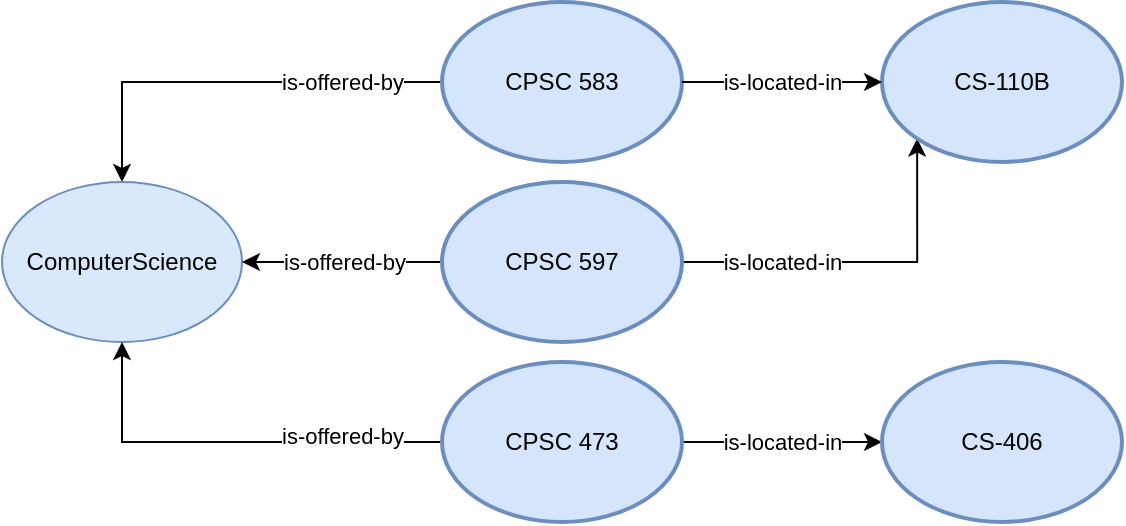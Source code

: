 <mxfile version="22.0.8" type="device">
  <diagram name="Page-1" id="gbUz1qCO6Sr_HAIddtB2">
    <mxGraphModel dx="784" dy="707" grid="1" gridSize="10" guides="1" tooltips="1" connect="1" arrows="1" fold="1" page="1" pageScale="1" pageWidth="850" pageHeight="1100" math="0" shadow="0">
      <root>
        <mxCell id="0" />
        <mxCell id="1" parent="0" />
        <mxCell id="Ow_wxtxYFyj_XZS8erMU-26" style="edgeStyle=orthogonalEdgeStyle;rounded=0;orthogonalLoop=1;jettySize=auto;html=1;entryX=0.5;entryY=0;entryDx=0;entryDy=0;" edge="1" parent="1" source="Ow_wxtxYFyj_XZS8erMU-1" target="Ow_wxtxYFyj_XZS8erMU-7">
          <mxGeometry relative="1" as="geometry" />
        </mxCell>
        <mxCell id="Ow_wxtxYFyj_XZS8erMU-29" value="is-offered-by" style="edgeLabel;html=1;align=center;verticalAlign=middle;resizable=0;points=[];" vertex="1" connectable="0" parent="Ow_wxtxYFyj_XZS8erMU-26">
          <mxGeometry x="-0.387" y="1" relative="1" as="geometry">
            <mxPoint x="14" y="-1" as="offset" />
          </mxGeometry>
        </mxCell>
        <mxCell id="Ow_wxtxYFyj_XZS8erMU-1" value="CPSC 583" style="ellipse;whiteSpace=wrap;html=1;fillColor=#d5e5fb;strokeColor=#6c8ebf;strokeWidth=2;" vertex="1" parent="1">
          <mxGeometry x="260" y="230" width="120" height="80" as="geometry" />
        </mxCell>
        <mxCell id="Ow_wxtxYFyj_XZS8erMU-7" value="ComputerScience" style="ellipse;whiteSpace=wrap;html=1;fillColor=#dae8fc;strokeColor=#6c8ebf;" vertex="1" parent="1">
          <mxGeometry x="40" y="320" width="120" height="80" as="geometry" />
        </mxCell>
        <mxCell id="Ow_wxtxYFyj_XZS8erMU-24" style="edgeStyle=orthogonalEdgeStyle;rounded=0;orthogonalLoop=1;jettySize=auto;html=1;entryX=0;entryY=1;entryDx=0;entryDy=0;" edge="1" parent="1" source="Ow_wxtxYFyj_XZS8erMU-8" target="Ow_wxtxYFyj_XZS8erMU-10">
          <mxGeometry relative="1" as="geometry" />
        </mxCell>
        <mxCell id="Ow_wxtxYFyj_XZS8erMU-25" value="is-located-in" style="edgeLabel;html=1;align=center;verticalAlign=middle;resizable=0;points=[];" vertex="1" connectable="0" parent="Ow_wxtxYFyj_XZS8erMU-24">
          <mxGeometry x="-0.644" y="1" relative="1" as="geometry">
            <mxPoint x="18" y="1" as="offset" />
          </mxGeometry>
        </mxCell>
        <mxCell id="Ow_wxtxYFyj_XZS8erMU-28" style="edgeStyle=orthogonalEdgeStyle;rounded=0;orthogonalLoop=1;jettySize=auto;html=1;entryX=1;entryY=0.5;entryDx=0;entryDy=0;" edge="1" parent="1" source="Ow_wxtxYFyj_XZS8erMU-8" target="Ow_wxtxYFyj_XZS8erMU-7">
          <mxGeometry relative="1" as="geometry" />
        </mxCell>
        <mxCell id="Ow_wxtxYFyj_XZS8erMU-30" value="is-offered-by" style="edgeLabel;html=1;align=center;verticalAlign=middle;resizable=0;points=[];" vertex="1" connectable="0" parent="Ow_wxtxYFyj_XZS8erMU-28">
          <mxGeometry x="-0.086" y="-4" relative="1" as="geometry">
            <mxPoint x="-4" y="4" as="offset" />
          </mxGeometry>
        </mxCell>
        <mxCell id="Ow_wxtxYFyj_XZS8erMU-8" value="CPSC 597" style="ellipse;whiteSpace=wrap;html=1;fillColor=#d5e5fb;strokeColor=#6c8ebf;strokeWidth=2;" vertex="1" parent="1">
          <mxGeometry x="260" y="320" width="120" height="80" as="geometry" />
        </mxCell>
        <mxCell id="Ow_wxtxYFyj_XZS8erMU-17" style="edgeStyle=orthogonalEdgeStyle;rounded=0;orthogonalLoop=1;jettySize=auto;html=1;entryX=0;entryY=0.5;entryDx=0;entryDy=0;" edge="1" parent="1" source="Ow_wxtxYFyj_XZS8erMU-9" target="Ow_wxtxYFyj_XZS8erMU-12">
          <mxGeometry relative="1" as="geometry" />
        </mxCell>
        <mxCell id="Ow_wxtxYFyj_XZS8erMU-23" value="is-located-in" style="edgeLabel;html=1;align=center;verticalAlign=middle;resizable=0;points=[];" vertex="1" connectable="0" parent="Ow_wxtxYFyj_XZS8erMU-17">
          <mxGeometry x="-0.244" y="-2" relative="1" as="geometry">
            <mxPoint x="12" y="-2" as="offset" />
          </mxGeometry>
        </mxCell>
        <mxCell id="Ow_wxtxYFyj_XZS8erMU-27" style="edgeStyle=orthogonalEdgeStyle;rounded=0;orthogonalLoop=1;jettySize=auto;html=1;entryX=0.5;entryY=1;entryDx=0;entryDy=0;" edge="1" parent="1" source="Ow_wxtxYFyj_XZS8erMU-9" target="Ow_wxtxYFyj_XZS8erMU-7">
          <mxGeometry relative="1" as="geometry" />
        </mxCell>
        <mxCell id="Ow_wxtxYFyj_XZS8erMU-31" value="is-offered-by" style="edgeLabel;html=1;align=center;verticalAlign=middle;resizable=0;points=[];" vertex="1" connectable="0" parent="Ow_wxtxYFyj_XZS8erMU-27">
          <mxGeometry x="-0.43" y="-3" relative="1" as="geometry">
            <mxPoint x="10" as="offset" />
          </mxGeometry>
        </mxCell>
        <mxCell id="Ow_wxtxYFyj_XZS8erMU-9" value="CPSC 473" style="ellipse;whiteSpace=wrap;html=1;fillColor=#d5e5fb;strokeColor=#6c8ebf;strokeWidth=2;" vertex="1" parent="1">
          <mxGeometry x="260" y="410" width="120" height="80" as="geometry" />
        </mxCell>
        <mxCell id="Ow_wxtxYFyj_XZS8erMU-10" value="CS-110B" style="ellipse;whiteSpace=wrap;html=1;fillColor=#d5e5fb;strokeColor=#6c8ebf;strokeWidth=2;" vertex="1" parent="1">
          <mxGeometry x="480" y="230" width="120" height="80" as="geometry" />
        </mxCell>
        <mxCell id="Ow_wxtxYFyj_XZS8erMU-12" value="CS-406" style="ellipse;whiteSpace=wrap;html=1;fillColor=#d5e5fb;strokeColor=#6c8ebf;strokeWidth=2;" vertex="1" parent="1">
          <mxGeometry x="480" y="410" width="120" height="80" as="geometry" />
        </mxCell>
        <mxCell id="Ow_wxtxYFyj_XZS8erMU-13" value="" style="endArrow=classic;html=1;rounded=0;entryX=0;entryY=0.5;entryDx=0;entryDy=0;exitX=1;exitY=0.5;exitDx=0;exitDy=0;" edge="1" parent="1" source="Ow_wxtxYFyj_XZS8erMU-1" target="Ow_wxtxYFyj_XZS8erMU-10">
          <mxGeometry width="50" height="50" relative="1" as="geometry">
            <mxPoint x="460" y="240" as="sourcePoint" />
            <mxPoint x="510" y="190" as="targetPoint" />
          </mxGeometry>
        </mxCell>
        <mxCell id="Ow_wxtxYFyj_XZS8erMU-21" value="is-located-in" style="edgeLabel;html=1;align=center;verticalAlign=middle;resizable=0;points=[];" vertex="1" connectable="0" parent="Ow_wxtxYFyj_XZS8erMU-13">
          <mxGeometry x="-0.178" y="-1" relative="1" as="geometry">
            <mxPoint x="9" y="-1" as="offset" />
          </mxGeometry>
        </mxCell>
      </root>
    </mxGraphModel>
  </diagram>
</mxfile>
